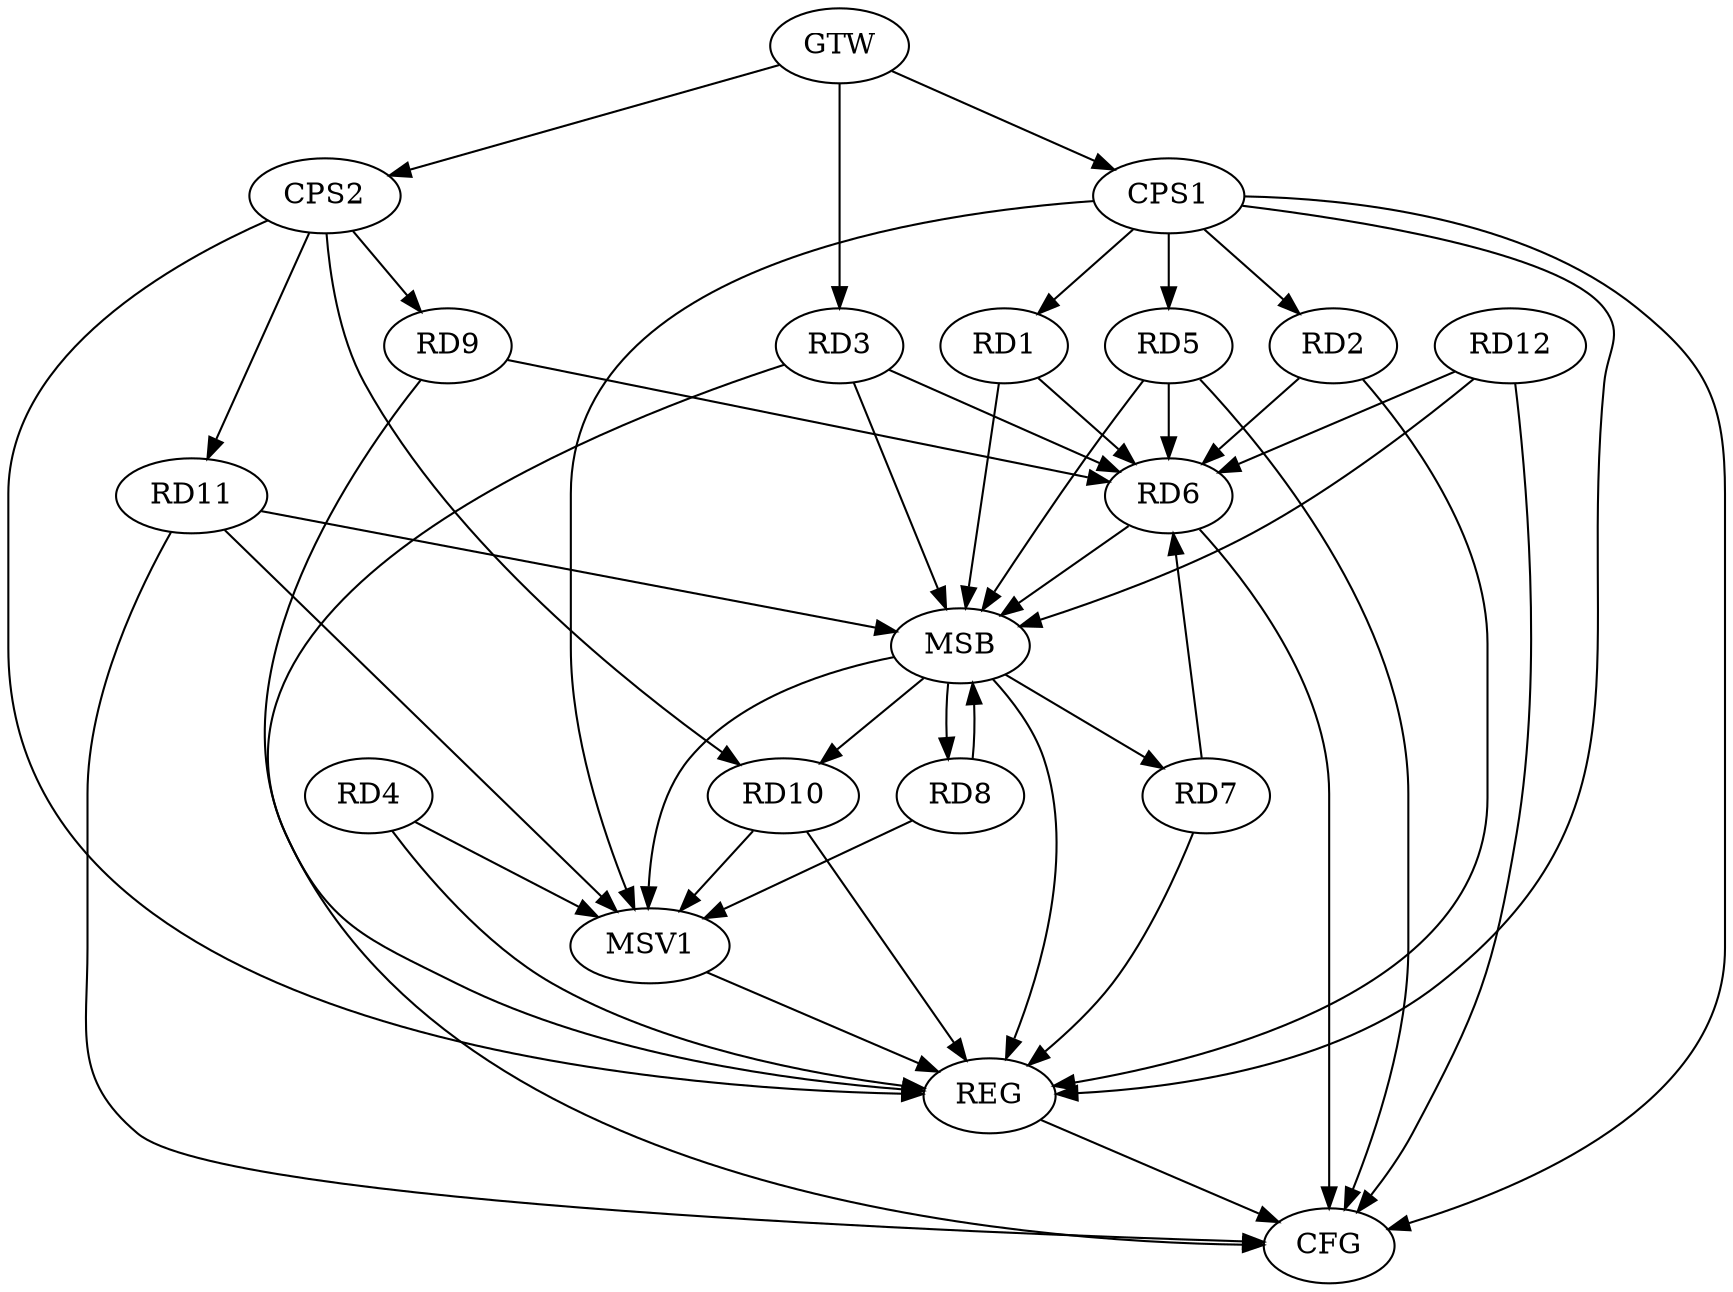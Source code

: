 strict digraph G {
  RD1 [ label="RD1" ];
  RD2 [ label="RD2" ];
  RD3 [ label="RD3" ];
  RD4 [ label="RD4" ];
  RD5 [ label="RD5" ];
  RD6 [ label="RD6" ];
  RD7 [ label="RD7" ];
  RD8 [ label="RD8" ];
  RD9 [ label="RD9" ];
  RD10 [ label="RD10" ];
  RD11 [ label="RD11" ];
  RD12 [ label="RD12" ];
  CPS1 [ label="CPS1" ];
  CPS2 [ label="CPS2" ];
  GTW [ label="GTW" ];
  REG [ label="REG" ];
  MSB [ label="MSB" ];
  CFG [ label="CFG" ];
  MSV1 [ label="MSV1" ];
  CPS1 -> RD1;
  CPS1 -> RD2;
  CPS1 -> RD5;
  CPS2 -> RD9;
  CPS2 -> RD10;
  CPS2 -> RD11;
  GTW -> RD3;
  GTW -> CPS1;
  GTW -> CPS2;
  RD2 -> REG;
  RD4 -> REG;
  RD7 -> REG;
  RD9 -> REG;
  RD10 -> REG;
  CPS1 -> REG;
  CPS2 -> REG;
  RD1 -> MSB;
  MSB -> REG;
  RD3 -> MSB;
  MSB -> RD8;
  RD5 -> MSB;
  RD6 -> MSB;
  RD8 -> MSB;
  MSB -> RD7;
  RD11 -> MSB;
  RD12 -> MSB;
  MSB -> RD10;
  RD5 -> CFG;
  RD12 -> CFG;
  RD11 -> CFG;
  CPS1 -> CFG;
  RD3 -> CFG;
  RD6 -> CFG;
  REG -> CFG;
  RD9 -> RD6;
  RD1 -> RD6;
  RD2 -> RD6;
  RD7 -> RD6;
  RD12 -> RD6;
  RD3 -> RD6;
  RD5 -> RD6;
  CPS1 -> MSV1;
  MSB -> MSV1;
  RD11 -> MSV1;
  RD10 -> MSV1;
  RD4 -> MSV1;
  RD8 -> MSV1;
  MSV1 -> REG;
}
